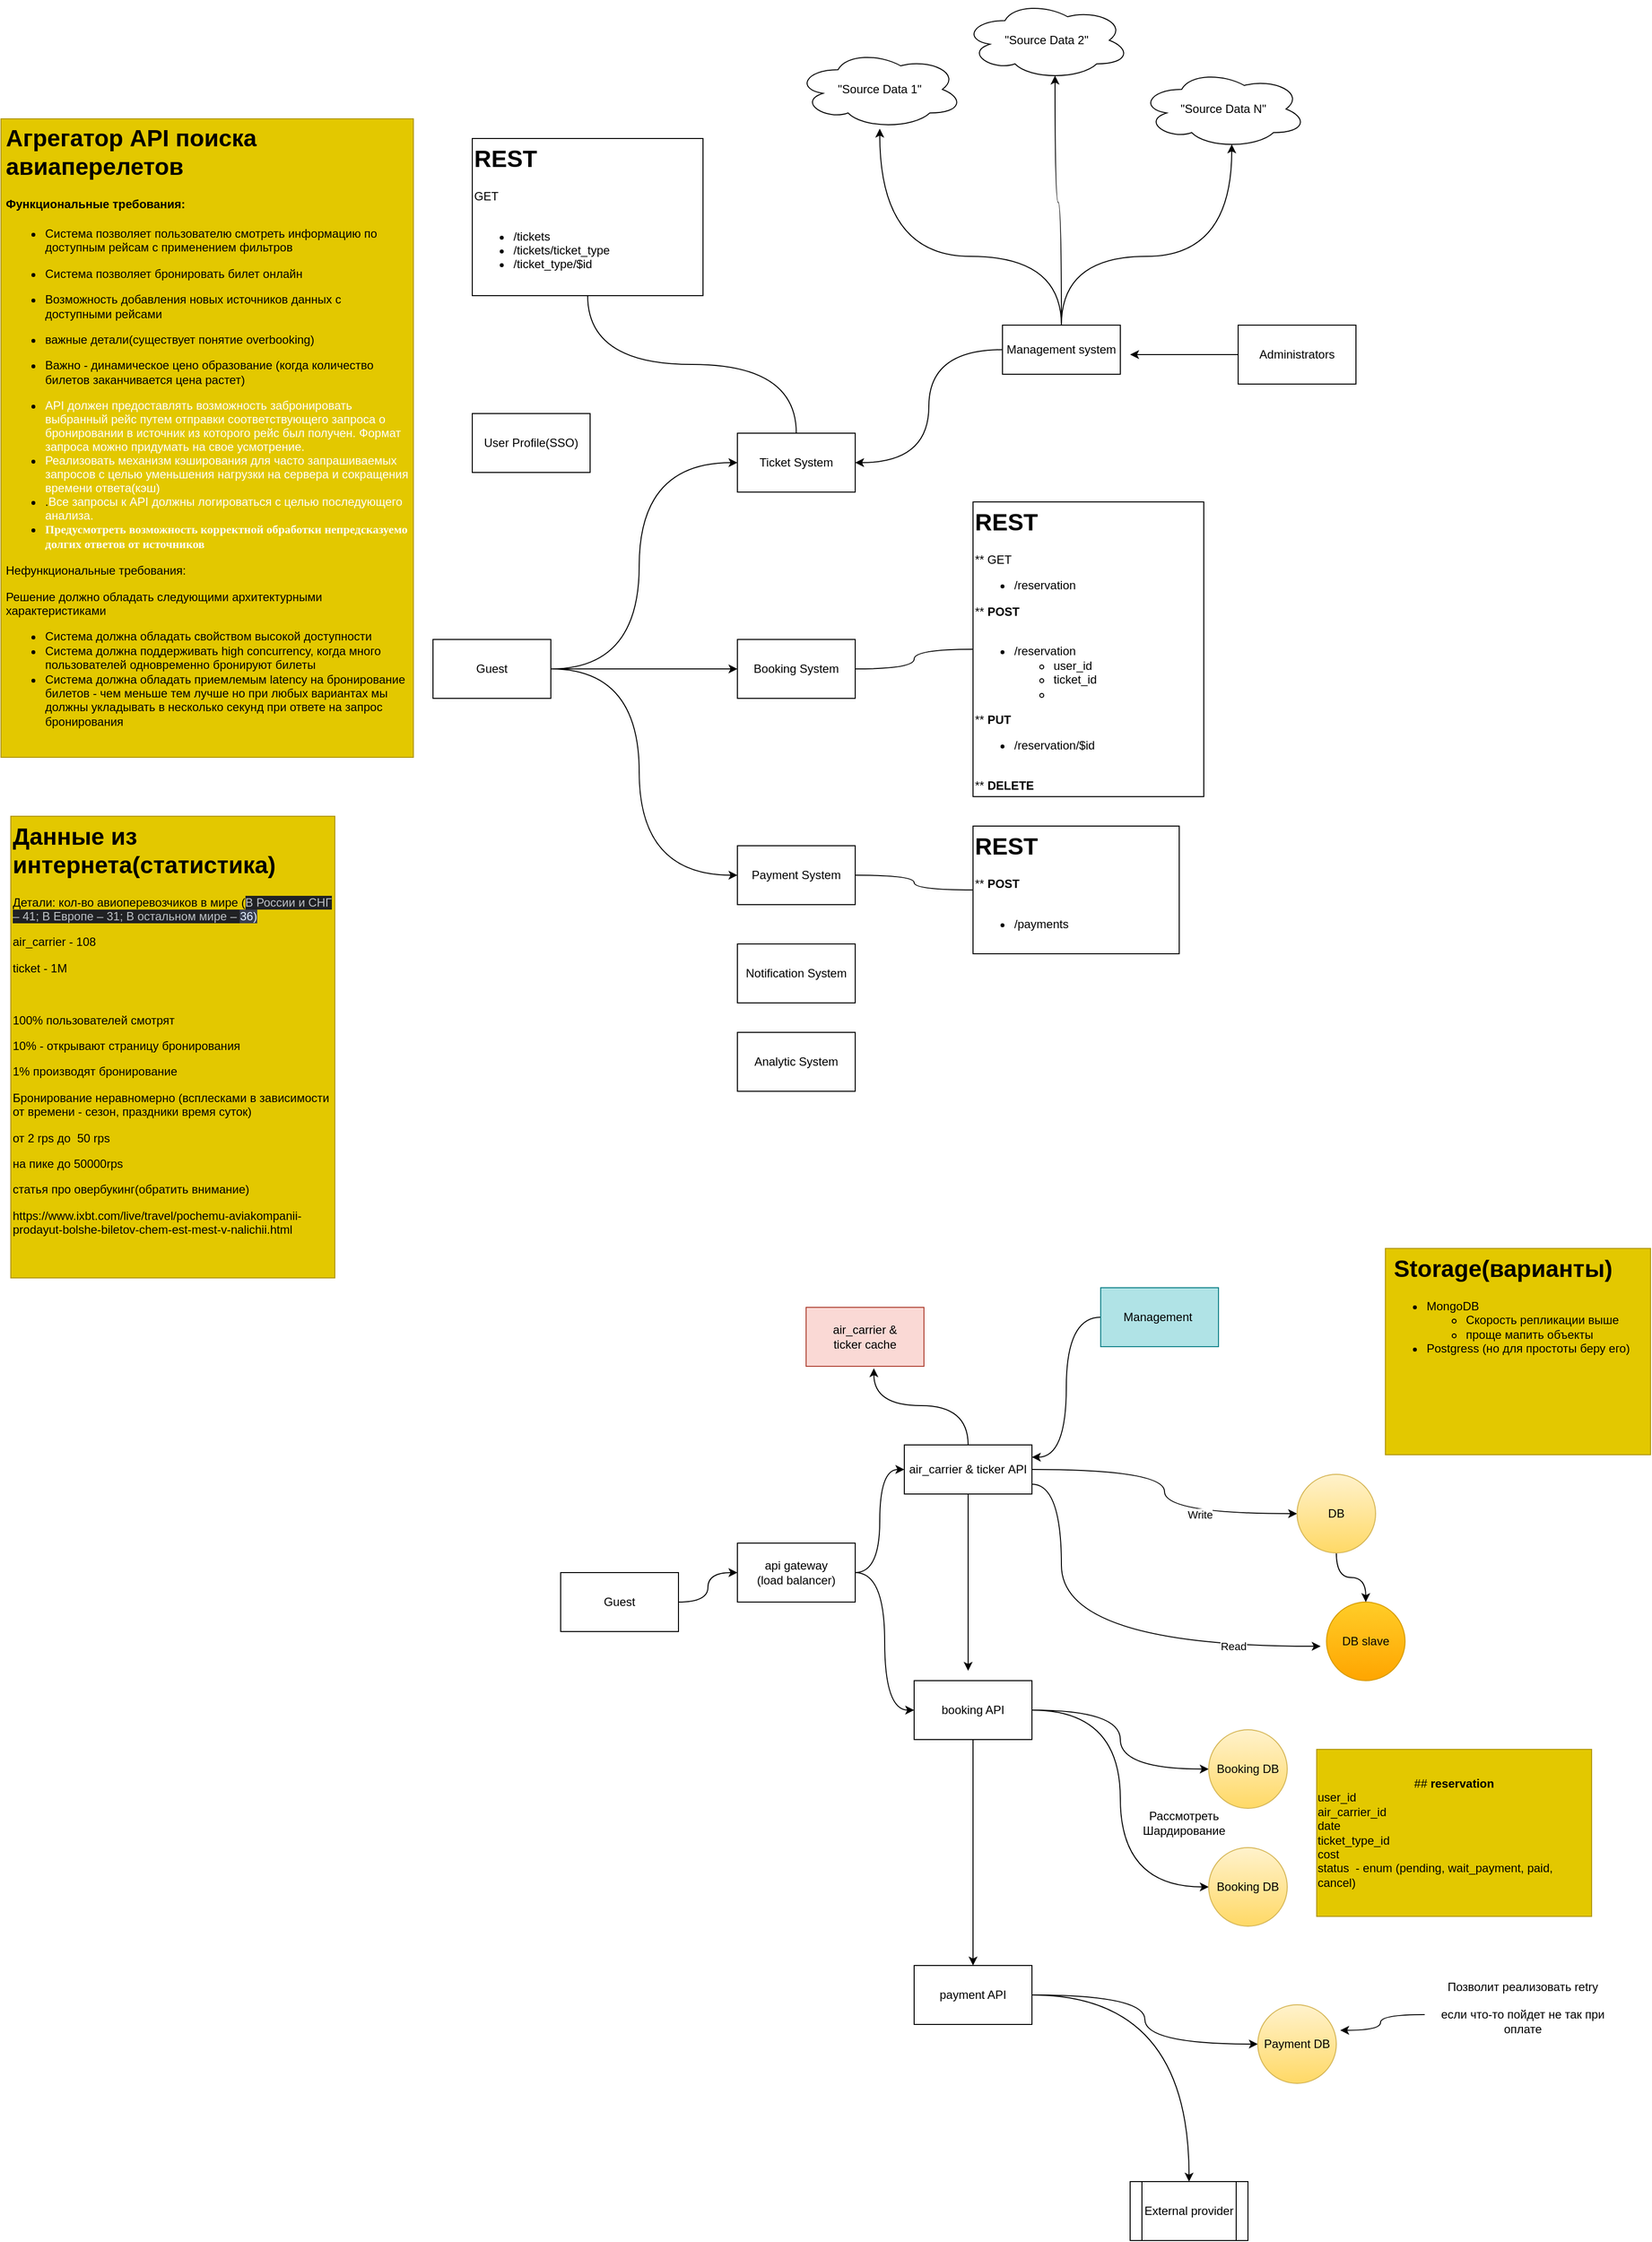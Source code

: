 <mxfile version="24.0.4" type="device">
  <diagram id="lqDt0Qx4U0w8Ay38YH_9" name="Page-1">
    <mxGraphModel dx="1026" dy="1872" grid="1" gridSize="10" guides="1" tooltips="1" connect="1" arrows="1" fold="1" page="1" pageScale="1" pageWidth="850" pageHeight="1100" background="none" math="0" shadow="0">
      <root>
        <mxCell id="0" />
        <mxCell id="1" parent="0" />
        <mxCell id="WenWMXOFgcGldbJKTNtc-25" style="edgeStyle=orthogonalEdgeStyle;rounded=0;orthogonalLoop=1;jettySize=auto;html=1;exitX=0.5;exitY=0;exitDx=0;exitDy=0;curved=1;endArrow=none;endFill=0;" edge="1" parent="1" source="2" target="WenWMXOFgcGldbJKTNtc-19">
          <mxGeometry relative="1" as="geometry" />
        </mxCell>
        <UserObject label="Ticket System" data_from_form="{&quot;node_title&quot;:&quot;\&quot;API\&quot;&quot;,&quot;old_titles&quot;:[&quot;\&quot;API\&quot;&quot;,&quot;\&quot;API\&quot;&quot;],&quot;sfc&quot;:&quot;&quot;,&quot;midas&quot;:&quot;&quot;}" id="2">
          <mxCell style="whiteSpace=wrap;html=1;" parent="1" vertex="1">
            <mxGeometry x="760" y="330" width="120" height="60" as="geometry" />
          </mxCell>
        </UserObject>
        <UserObject label="DB slave" data_from_form="{&quot;node_title&quot;:&quot;\&quot;DB\&quot;&quot;,&quot;old_titles&quot;:[&quot;Cell #5&quot;,&quot;\&quot;DB\&quot;&quot;],&quot;sfc&quot;:&quot;&quot;,&quot;midas&quot;:&quot;&quot;}" id="5">
          <mxCell style="ellipse;whiteSpace=wrap;html=1;fillColor=#ffcd28;gradientColor=#ffa500;strokeColor=#d79b00;fontColor=#050505;" parent="1" vertex="1">
            <mxGeometry x="1360" y="1520" width="80" height="80" as="geometry" />
          </mxCell>
        </UserObject>
        <mxCell id="WenWMXOFgcGldbJKTNtc-18" style="edgeStyle=orthogonalEdgeStyle;rounded=0;orthogonalLoop=1;jettySize=auto;html=1;exitX=1;exitY=0.5;exitDx=0;exitDy=0;entryX=0;entryY=0.5;entryDx=0;entryDy=0;curved=1;" edge="1" parent="1" source="6" target="2">
          <mxGeometry relative="1" as="geometry">
            <Array as="points">
              <mxPoint x="660" y="570" />
              <mxPoint x="660" y="360" />
            </Array>
          </mxGeometry>
        </mxCell>
        <mxCell id="WenWMXOFgcGldbJKTNtc-22" style="edgeStyle=orthogonalEdgeStyle;rounded=0;orthogonalLoop=1;jettySize=auto;html=1;exitX=1;exitY=0.5;exitDx=0;exitDy=0;entryX=0;entryY=0.5;entryDx=0;entryDy=0;curved=1;" edge="1" parent="1" source="6" target="WenWMXOFgcGldbJKTNtc-12">
          <mxGeometry relative="1" as="geometry" />
        </mxCell>
        <mxCell id="WenWMXOFgcGldbJKTNtc-26" style="edgeStyle=orthogonalEdgeStyle;rounded=0;orthogonalLoop=1;jettySize=auto;html=1;exitX=1;exitY=0.5;exitDx=0;exitDy=0;entryX=0;entryY=0.5;entryDx=0;entryDy=0;curved=1;" edge="1" parent="1" source="6" target="WenWMXOFgcGldbJKTNtc-13">
          <mxGeometry relative="1" as="geometry">
            <Array as="points">
              <mxPoint x="660" y="570" />
              <mxPoint x="660" y="780" />
            </Array>
          </mxGeometry>
        </mxCell>
        <UserObject label="Guest" data_from_form="{&quot;node_title&quot;:&quot;\&quot;client\&quot;&quot;,&quot;old_titles&quot;:[&quot;Cell #6&quot;,&quot;\&quot;client\&quot;&quot;],&quot;sfc&quot;:&quot;&quot;,&quot;midas&quot;:&quot;&quot;}" id="6">
          <mxCell style="whiteSpace=wrap;html=1;" parent="1" vertex="1">
            <mxGeometry x="450" y="540" width="120" height="60" as="geometry" />
          </mxCell>
        </UserObject>
        <UserObject label="&lt;h1&gt; Агрегатор API поиска авиаперелетов&lt;/h1&gt;&lt;h4&gt;Функциональные требования:&lt;/h4&gt;&lt;ul&gt;&lt;li&gt;&lt;p&gt;Система позволяет пользователю смотреть информацию по доступным рейсам с применением фильтров&lt;/p&gt;&lt;/li&gt;&lt;li&gt;&lt;p&gt;Система позволяет бронировать билет онлайн&lt;/p&gt;&lt;/li&gt;&lt;li&gt;&lt;p&gt;Возможность добавления новых источников данных с доступными рейсами&lt;/p&gt;&lt;/li&gt;&lt;li&gt;&lt;p&gt;важные детали(существует понятие overbooking)&lt;/p&gt;&lt;/li&gt;&lt;li&gt;&lt;p&gt;Важно - динамическое цено образование (когда количество билетов заканчивается цена растет)&lt;/p&gt;&lt;/li&gt;&lt;li&gt;&lt;p style=&quot;margin: 0px; font-variant-numeric: normal; font-variant-east-asian: normal; font-variant-alternates: normal; font-kerning: auto; font-optical-sizing: auto; font-feature-settings: normal; font-variation-settings: normal; font-variant-position: normal; font-stretch: normal; line-height: normal;&quot; class=&quot;p1&quot;&gt;&lt;font color=&quot;#ffffff&quot;&gt;API должен предоставлять возможность забронировать выбранный рейс путем отправки соответствующего запроса о бронировании в источник из которого рейс был получен. Формат запроса можно придумать на свое усмотрение.&lt;/font&gt;&lt;/p&gt;&lt;/li&gt;&lt;li&gt;&lt;p style=&quot;margin: 0px; font-variant-numeric: normal; font-variant-east-asian: normal; font-variant-alternates: normal; font-kerning: auto; font-optical-sizing: auto; font-feature-settings: normal; font-variation-settings: normal; font-variant-position: normal; font-stretch: normal; line-height: normal;&quot; class=&quot;p1&quot;&gt;&lt;font style=&quot;font-size: 12px;&quot; face=&quot;Helvetica&quot;&gt;&lt;font style=&quot;font-size: 12px;&quot; color=&quot;#ffffff&quot;&gt;Реализовать механизм кэширования для часто запрашиваемых запросов с целью уменьшения нагрузки на сервера и сокращения времени ответа(кэш)&lt;/font&gt;&lt;/font&gt;&lt;/p&gt;&lt;/li&gt;&lt;li&gt;&lt;p style=&quot;margin: 0px; font-variant-numeric: normal; font-variant-east-asian: normal; font-variant-alternates: normal; font-kerning: auto; font-optical-sizing: auto; font-feature-settings: normal; font-variation-settings: normal; font-variant-position: normal; font-stretch: normal; line-height: normal;&quot; class=&quot;p1&quot;&gt;&lt;font style=&quot;font-size: 12px;&quot; face=&quot;Helvetica&quot;&gt;&lt;font style=&quot;font-size: 12px;&quot;&gt;&lt;span style=&quot;color: rgb(0, 0, 0);&quot;&gt;.&lt;/span&gt;&lt;/font&gt;&lt;span style=&quot;background-color: initial;&quot;&gt;&lt;font color=&quot;#ffffff&quot; style=&quot;font-size: 12px;&quot;&gt;Все запросы к API должны логироваться с целью последующего анализа.&lt;/font&gt;&lt;/span&gt;&lt;/font&gt;&lt;/p&gt;&lt;/li&gt;&lt;li&gt;&lt;p style=&quot;margin: 0px; font-variant-numeric: normal; font-variant-east-asian: normal; font-variant-alternates: normal; font-kerning: auto; font-optical-sizing: auto; font-feature-settings: normal; font-variation-settings: normal; font-variant-position: normal; font-stretch: normal; line-height: normal;&quot; class=&quot;p1&quot;&gt;&lt;span style=&quot;background-color: initial;&quot;&gt;&lt;font face=&quot;Helvetica&quot; size=&quot;1&quot; color=&quot;#ffffff&quot; style=&quot;&quot;&gt;&lt;/font&gt;&lt;/span&gt;&lt;/p&gt;&lt;p style=&quot;margin: 0px; font-variant-numeric: normal; font-variant-east-asian: normal; font-variant-alternates: normal; font-kerning: auto; font-optical-sizing: auto; font-feature-settings: normal; font-variation-settings: normal; font-variant-position: normal; font-stretch: normal; line-height: normal;&quot; class=&quot;p1&quot;&gt;&lt;b style=&quot;&quot;&gt;&lt;font face=&quot;qflhvTegcRONfi2IsJEd&quot; style=&quot;font-size: 12px;&quot; color=&quot;#ffffff&quot;&gt;Предусмотреть возможность корректной обработки непредсказуемо долгих ответов от источников&lt;/font&gt;&lt;/b&gt;&lt;/p&gt;&lt;/li&gt;&lt;/ul&gt;&lt;p&gt;Нефункциональные требования:&lt;/p&gt;&lt;p&gt;Решение должно обладать следующими архитектурными характеристиками&lt;/p&gt;&lt;p&gt;&lt;/p&gt;&lt;ul&gt;&lt;li&gt;Система должна обладать свойством высокой доступности&lt;/li&gt;&lt;li&gt;Система должна поддерживать high concurrency, когда много пользователей одновременно бронируют билеты&lt;/li&gt;&lt;li&gt;Система должна обладать приемлемым latency на бронирование билетов - чем меньше тем лучше но при любых вариантах мы должны укладывать в несколько секунд при ответе на запрос бронирования&lt;/li&gt;&lt;/ul&gt;&lt;p&gt;&lt;/p&gt;" data_from_form="{&quot;node_title&quot;:&quot;\&quot;&lt;h1&gt; Агрегатор API поиска авиаперелетов&lt;/h1&gt;&lt;h4&gt;Функциональные требования:&lt;/h4&gt;&lt;ul&gt;&lt;li&gt;&lt;p&gt;Позволяет пользователю смотреть информацию по доступным рейсам&lt;/p&gt;&lt;/li&gt;&lt;/ul&gt;&lt;p&gt;Нефункциональные требования:&lt;/p&gt;\&quot;&quot;,&quot;old_titles&quot;:[&quot;\&quot;&lt;h1&gt; Агрегатор API поиска авиаперелетов&lt;/h1&gt;&lt;p&gt;Функциональные требования:&lt;/p&gt;&lt;p&gt;Нефункциональные требования:&lt;/p&gt;\&quot;&quot;,&quot;\&quot;&lt;h1&gt; Агрегатор API поиска авиаперелетов&lt;/h1&gt;&lt;h4&gt;Функциональные требования:&lt;/h4&gt;&lt;ul&gt;&lt;li&gt;&lt;p&gt;Позволяет пользователю смотреть информацию по доступным рейсам&lt;/p&gt;&lt;/li&gt;&lt;/ul&gt;&lt;p&gt;Нефункциональные требования:&lt;/p&gt;\&quot;&quot;],&quot;sfc&quot;:&quot;&quot;,&quot;midas&quot;:&quot;&quot;}" id="7">
          <mxCell style="text;html=1;strokeColor=#B09500;fillColor=#e3c800;spacing=5;spacingTop=-20;whiteSpace=wrap;overflow=hidden;rounded=0;fontColor=#000000;" parent="1" vertex="1">
            <mxGeometry x="10" y="10" width="420" height="650" as="geometry" />
          </mxCell>
        </UserObject>
        <UserObject label="&quot;Source Data 1&quot;" data_from_form="{&quot;node_title&quot;:&quot;\&quot;Source Data 1\&quot;&quot;,&quot;old_titles&quot;:[&quot;Cell #9&quot;,&quot;\&quot;Source Data 1\&quot;&quot;],&quot;sfc&quot;:&quot;&quot;,&quot;midas&quot;:&quot;&quot;}" id="9">
          <mxCell style="ellipse;shape=cloud;whiteSpace=wrap;html=1;" parent="1" vertex="1">
            <mxGeometry x="820" y="-60" width="170" height="80" as="geometry" />
          </mxCell>
        </UserObject>
        <UserObject label="&quot;Source Data 2&quot;" data_from_form="{&quot;node_title&quot;:&quot;\&quot;Source Data 2\&quot;&quot;,&quot;old_titles&quot;:[&quot;\&quot;Source Data 1\&quot;&quot;,&quot;\&quot;Source Data 2\&quot;&quot;],&quot;sfc&quot;:&quot;&quot;,&quot;midas&quot;:&quot;&quot;}" id="10">
          <mxCell style="ellipse;shape=cloud;whiteSpace=wrap;html=1;" parent="1" vertex="1">
            <mxGeometry x="990" y="-110" width="170" height="80" as="geometry" />
          </mxCell>
        </UserObject>
        <UserObject label="&quot;Source Data N&quot;" data_from_form="{&quot;node_title&quot;:&quot;\&quot;Source Data N\&quot;&quot;,&quot;old_titles&quot;:[&quot;\&quot;Source Data 2\&quot;&quot;,&quot;\&quot;Source Data N\&quot;&quot;],&quot;sfc&quot;:&quot;&quot;,&quot;midas&quot;:&quot;&quot;}" id="12">
          <mxCell style="ellipse;shape=cloud;whiteSpace=wrap;html=1;" parent="1" vertex="1">
            <mxGeometry x="1170" y="-40" width="170" height="80" as="geometry" />
          </mxCell>
        </UserObject>
        <mxCell id="WenWMXOFgcGldbJKTNtc-24" style="edgeStyle=orthogonalEdgeStyle;rounded=0;orthogonalLoop=1;jettySize=auto;html=1;exitX=1;exitY=0.5;exitDx=0;exitDy=0;curved=1;endArrow=none;endFill=0;" edge="1" parent="1" source="WenWMXOFgcGldbJKTNtc-12" target="WenWMXOFgcGldbJKTNtc-23">
          <mxGeometry relative="1" as="geometry">
            <mxPoint x="1000" y="390" as="targetPoint" />
          </mxGeometry>
        </mxCell>
        <UserObject label="Booking System" data_from_form="{&quot;node_title&quot;:&quot;\&quot;API\&quot;&quot;,&quot;old_titles&quot;:[&quot;\&quot;API\&quot;&quot;,&quot;\&quot;API\&quot;&quot;],&quot;sfc&quot;:&quot;&quot;,&quot;midas&quot;:&quot;&quot;}" id="WenWMXOFgcGldbJKTNtc-12">
          <mxCell style="whiteSpace=wrap;html=1;" vertex="1" parent="1">
            <mxGeometry x="760" y="540" width="120" height="60" as="geometry" />
          </mxCell>
        </UserObject>
        <mxCell id="WenWMXOFgcGldbJKTNtc-28" style="edgeStyle=orthogonalEdgeStyle;rounded=0;orthogonalLoop=1;jettySize=auto;html=1;exitX=1;exitY=0.5;exitDx=0;exitDy=0;entryX=0;entryY=0.5;entryDx=0;entryDy=0;endArrow=none;endFill=0;curved=1;" edge="1" parent="1" source="WenWMXOFgcGldbJKTNtc-13" target="WenWMXOFgcGldbJKTNtc-27">
          <mxGeometry relative="1" as="geometry" />
        </mxCell>
        <UserObject label="Payment System" data_from_form="{&quot;node_title&quot;:&quot;\&quot;API\&quot;&quot;,&quot;old_titles&quot;:[&quot;\&quot;API\&quot;&quot;,&quot;\&quot;API\&quot;&quot;],&quot;sfc&quot;:&quot;&quot;,&quot;midas&quot;:&quot;&quot;}" id="WenWMXOFgcGldbJKTNtc-13">
          <mxCell style="whiteSpace=wrap;html=1;" vertex="1" parent="1">
            <mxGeometry x="760" y="750" width="120" height="60" as="geometry" />
          </mxCell>
        </UserObject>
        <UserObject label="Notification System" data_from_form="{&quot;node_title&quot;:&quot;\&quot;API\&quot;&quot;,&quot;old_titles&quot;:[&quot;\&quot;API\&quot;&quot;,&quot;\&quot;API\&quot;&quot;],&quot;sfc&quot;:&quot;&quot;,&quot;midas&quot;:&quot;&quot;}" id="WenWMXOFgcGldbJKTNtc-14">
          <mxCell style="whiteSpace=wrap;html=1;" vertex="1" parent="1">
            <mxGeometry x="760" y="850" width="120" height="60" as="geometry" />
          </mxCell>
        </UserObject>
        <UserObject label="User Profile(SSO)" data_from_form="{&quot;node_title&quot;:&quot;\&quot;API\&quot;&quot;,&quot;old_titles&quot;:[&quot;\&quot;API\&quot;&quot;,&quot;\&quot;API\&quot;&quot;],&quot;sfc&quot;:&quot;&quot;,&quot;midas&quot;:&quot;&quot;}" id="WenWMXOFgcGldbJKTNtc-15">
          <mxCell style="whiteSpace=wrap;html=1;" vertex="1" parent="1">
            <mxGeometry x="490" y="310" width="120" height="60" as="geometry" />
          </mxCell>
        </UserObject>
        <mxCell id="WenWMXOFgcGldbJKTNtc-38" style="edgeStyle=orthogonalEdgeStyle;rounded=0;orthogonalLoop=1;jettySize=auto;html=1;curved=1;" edge="1" parent="1" source="WenWMXOFgcGldbJKTNtc-16">
          <mxGeometry relative="1" as="geometry">
            <mxPoint x="1160" y="250" as="targetPoint" />
          </mxGeometry>
        </mxCell>
        <UserObject label="Administrators" data_from_form="{&quot;node_title&quot;:&quot;\&quot;client\&quot;&quot;,&quot;old_titles&quot;:[&quot;Cell #6&quot;,&quot;\&quot;client\&quot;&quot;],&quot;sfc&quot;:&quot;&quot;,&quot;midas&quot;:&quot;&quot;}" id="WenWMXOFgcGldbJKTNtc-16">
          <mxCell style="whiteSpace=wrap;html=1;" vertex="1" parent="1">
            <mxGeometry x="1270" y="220" width="120" height="60" as="geometry" />
          </mxCell>
        </UserObject>
        <mxCell id="WenWMXOFgcGldbJKTNtc-21" style="edgeStyle=orthogonalEdgeStyle;rounded=0;orthogonalLoop=1;jettySize=auto;html=1;exitX=0;exitY=0.5;exitDx=0;exitDy=0;entryX=1;entryY=0.5;entryDx=0;entryDy=0;curved=1;" edge="1" parent="1" source="WenWMXOFgcGldbJKTNtc-17" target="2">
          <mxGeometry relative="1" as="geometry" />
        </mxCell>
        <mxCell id="WenWMXOFgcGldbJKTNtc-37" style="edgeStyle=orthogonalEdgeStyle;rounded=0;orthogonalLoop=1;jettySize=auto;html=1;curved=1;" edge="1" parent="1" source="WenWMXOFgcGldbJKTNtc-17" target="9">
          <mxGeometry relative="1" as="geometry">
            <Array as="points">
              <mxPoint x="1090" y="150" />
              <mxPoint x="905" y="150" />
            </Array>
          </mxGeometry>
        </mxCell>
        <UserObject label="Management system" data_from_form="{&quot;node_title&quot;:&quot;\&quot;API\&quot;&quot;,&quot;old_titles&quot;:[&quot;\&quot;API\&quot;&quot;,&quot;\&quot;API\&quot;&quot;],&quot;sfc&quot;:&quot;&quot;,&quot;midas&quot;:&quot;&quot;}" id="WenWMXOFgcGldbJKTNtc-17">
          <mxCell style="whiteSpace=wrap;html=1;" vertex="1" parent="1">
            <mxGeometry x="1030" y="220" width="120" height="50" as="geometry" />
          </mxCell>
        </UserObject>
        <mxCell id="WenWMXOFgcGldbJKTNtc-19" value="&lt;h1 style=&quot;margin-top: 0px;&quot;&gt;REST&lt;/h1&gt;&lt;div&gt;GET&lt;/div&gt;&lt;div&gt;&lt;br&gt;&lt;/div&gt;&lt;div&gt;&lt;ul&gt;&lt;li&gt;/tickets&lt;/li&gt;&lt;li&gt;/tickets/ticket_type&lt;/li&gt;&lt;li&gt;/ticket_type/$id&lt;/li&gt;&lt;/ul&gt;&lt;/div&gt;&lt;div&gt;&lt;br&gt;&lt;/div&gt;" style="text;html=1;whiteSpace=wrap;overflow=hidden;rounded=0;strokeColor=default;" vertex="1" parent="1">
          <mxGeometry x="490" y="30" width="235" height="160" as="geometry" />
        </mxCell>
        <mxCell id="WenWMXOFgcGldbJKTNtc-23" value="&lt;h1 style=&quot;margin-top: 0px;&quot;&gt;REST&lt;/h1&gt;&lt;div&gt;** GET&lt;/div&gt;&lt;div&gt;&lt;ul&gt;&lt;li&gt;/reservation&lt;span style=&quot;white-space: pre;&quot;&gt;&#x9;&lt;/span&gt;&lt;/li&gt;&lt;/ul&gt;&lt;/div&gt;&lt;div&gt;** &lt;b&gt;POST&lt;/b&gt;&lt;/div&gt;&lt;div&gt;&lt;br&gt;&lt;/div&gt;&lt;div&gt;&lt;ul&gt;&lt;li&gt;/reservation&lt;/li&gt;&lt;ul&gt;&lt;li&gt;user_id&lt;/li&gt;&lt;li&gt;ticket_id&lt;/li&gt;&lt;li&gt;&lt;br&gt;&lt;/li&gt;&lt;/ul&gt;&lt;/ul&gt;&lt;div&gt;** &lt;b&gt;PUT&lt;/b&gt;&lt;/div&gt;&lt;div&gt;&lt;ul&gt;&lt;li&gt;/reservation/$id&lt;/li&gt;&lt;/ul&gt;&lt;/div&gt;&lt;div&gt;&lt;br&gt;&lt;/div&gt;&lt;div&gt;** &lt;b&gt;DELETE&lt;/b&gt;&lt;/div&gt;&lt;/div&gt;&lt;div&gt;&lt;ul&gt;&lt;li&gt;/reservation&lt;/li&gt;&lt;/ul&gt;&lt;/div&gt;&lt;div&gt;&lt;br&gt;&lt;/div&gt;" style="text;html=1;whiteSpace=wrap;overflow=hidden;rounded=0;glass=0;shadow=0;textShadow=0;strokeColor=default;" vertex="1" parent="1">
          <mxGeometry x="1000" y="400" width="235" height="300" as="geometry" />
        </mxCell>
        <mxCell id="WenWMXOFgcGldbJKTNtc-27" value="&lt;h1 style=&quot;margin-top: 0px;&quot;&gt;REST&lt;/h1&gt;&lt;div&gt;** &lt;b&gt;POST&lt;/b&gt;&lt;/div&gt;&lt;div&gt;&lt;br&gt;&lt;/div&gt;&lt;div&gt;&lt;ul&gt;&lt;li&gt;/payments&lt;/li&gt;&lt;/ul&gt;&lt;/div&gt;" style="text;html=1;whiteSpace=wrap;overflow=hidden;rounded=0;glass=0;shadow=0;textShadow=0;strokeColor=default;" vertex="1" parent="1">
          <mxGeometry x="1000" y="730" width="210" height="130" as="geometry" />
        </mxCell>
        <mxCell id="WenWMXOFgcGldbJKTNtc-30" value="&lt;h1 style=&quot;margin-top: 0px;&quot;&gt;Данные из интернета(статистика)&lt;/h1&gt;&lt;p style=&quot;&quot;&gt;Детали: кол-во авиоперевозчиков в мире (&lt;span style=&quot;caret-color: rgb(189, 193, 198); color: rgb(189, 193, 198); font-family: &amp;quot;Google Sans&amp;quot;, arial, sans-serif; background-color: rgb(32, 33, 36);&quot;&gt;В России и СНГ – 41; В Европе – 31; В остальном мире –&lt;span class=&quot;Apple-converted-space&quot;&gt;&amp;nbsp;&lt;/span&gt;&lt;/span&gt;&lt;span style=&quot;background-color: rgb(58, 63, 80); color: rgb(226, 238, 255); font-family: &amp;quot;Google Sans&amp;quot;, arial, sans-serif;&quot;&gt;36)&lt;/span&gt;&lt;/p&gt;&lt;p&gt;air_carrier - 108&lt;/p&gt;&lt;p&gt;ticket - 1M&lt;/p&gt;&lt;p&gt;&lt;br&gt;&lt;/p&gt;&lt;p&gt;100% пользователей смотрят&lt;/p&gt;&lt;p&gt;10% - открывают страницу бронирования&lt;/p&gt;&lt;p&gt;1% производят бронирование&lt;/p&gt;&lt;p&gt;Бронирование неравномерно (всплесками в зависимости от времени - сезон, праздники время суток)&lt;/p&gt;&lt;p&gt;от 2&amp;nbsp;&lt;span style=&quot;background-color: initial;&quot;&gt;rps&lt;/span&gt;&lt;span style=&quot;background-color: initial;&quot;&gt;&amp;nbsp;до&amp;nbsp; 50&amp;nbsp;&lt;/span&gt;&lt;span style=&quot;background-color: initial;&quot;&gt;rps&lt;/span&gt;&lt;/p&gt;&lt;p&gt;на пике до 50000rps&lt;/p&gt;&lt;p&gt;статья про овербукинг(обратить внимание)&lt;/p&gt;&lt;p&gt;https://www.ixbt.com/live/travel/pochemu-aviakompanii-prodayut-bolshe-biletov-chem-est-mest-v-nalichii.html&lt;br&gt;&lt;/p&gt;&lt;p&gt;&lt;br&gt;&lt;/p&gt;" style="text;html=1;whiteSpace=wrap;overflow=hidden;rounded=0;fillColor=#e3c800;fontColor=#000000;strokeColor=#B09500;" vertex="1" parent="1">
          <mxGeometry x="20" y="720" width="330" height="470" as="geometry" />
        </mxCell>
        <UserObject label="Analytic System" data_from_form="{&quot;node_title&quot;:&quot;\&quot;API\&quot;&quot;,&quot;old_titles&quot;:[&quot;\&quot;API\&quot;&quot;,&quot;\&quot;API\&quot;&quot;],&quot;sfc&quot;:&quot;&quot;,&quot;midas&quot;:&quot;&quot;}" id="WenWMXOFgcGldbJKTNtc-31">
          <mxCell style="whiteSpace=wrap;html=1;" vertex="1" parent="1">
            <mxGeometry x="760" y="940" width="120" height="60" as="geometry" />
          </mxCell>
        </UserObject>
        <mxCell id="WenWMXOFgcGldbJKTNtc-35" style="edgeStyle=orthogonalEdgeStyle;rounded=0;orthogonalLoop=1;jettySize=auto;html=1;exitX=0.5;exitY=0;exitDx=0;exitDy=0;entryX=0.55;entryY=0.95;entryDx=0;entryDy=0;entryPerimeter=0;curved=1;" edge="1" parent="1" source="WenWMXOFgcGldbJKTNtc-17" target="12">
          <mxGeometry relative="1" as="geometry">
            <Array as="points">
              <mxPoint x="1090" y="150" />
              <mxPoint x="1264" y="150" />
            </Array>
          </mxGeometry>
        </mxCell>
        <mxCell id="WenWMXOFgcGldbJKTNtc-36" style="edgeStyle=orthogonalEdgeStyle;rounded=0;orthogonalLoop=1;jettySize=auto;html=1;entryX=0.55;entryY=0.95;entryDx=0;entryDy=0;entryPerimeter=0;curved=1;" edge="1" parent="1" source="WenWMXOFgcGldbJKTNtc-17" target="10">
          <mxGeometry relative="1" as="geometry" />
        </mxCell>
        <mxCell id="WenWMXOFgcGldbJKTNtc-70" style="edgeStyle=orthogonalEdgeStyle;rounded=0;orthogonalLoop=1;jettySize=auto;html=1;exitX=1;exitY=0.5;exitDx=0;exitDy=0;entryX=0;entryY=0.5;entryDx=0;entryDy=0;curved=1;" edge="1" parent="1" source="WenWMXOFgcGldbJKTNtc-39" target="WenWMXOFgcGldbJKTNtc-40">
          <mxGeometry relative="1" as="geometry" />
        </mxCell>
        <UserObject label="Guest" data_from_form="{&quot;node_title&quot;:&quot;\&quot;client\&quot;&quot;,&quot;old_titles&quot;:[&quot;Cell #6&quot;,&quot;\&quot;client\&quot;&quot;],&quot;sfc&quot;:&quot;&quot;,&quot;midas&quot;:&quot;&quot;}" id="WenWMXOFgcGldbJKTNtc-39">
          <mxCell style="whiteSpace=wrap;html=1;" vertex="1" parent="1">
            <mxGeometry x="580" y="1490" width="120" height="60" as="geometry" />
          </mxCell>
        </UserObject>
        <mxCell id="WenWMXOFgcGldbJKTNtc-71" style="edgeStyle=orthogonalEdgeStyle;rounded=0;orthogonalLoop=1;jettySize=auto;html=1;exitX=1;exitY=0.5;exitDx=0;exitDy=0;entryX=0;entryY=0.5;entryDx=0;entryDy=0;curved=1;" edge="1" parent="1" source="WenWMXOFgcGldbJKTNtc-40" target="WenWMXOFgcGldbJKTNtc-41">
          <mxGeometry relative="1" as="geometry" />
        </mxCell>
        <mxCell id="WenWMXOFgcGldbJKTNtc-72" style="edgeStyle=orthogonalEdgeStyle;rounded=0;orthogonalLoop=1;jettySize=auto;html=1;exitX=1;exitY=0.5;exitDx=0;exitDy=0;entryX=0;entryY=0.5;entryDx=0;entryDy=0;curved=1;" edge="1" parent="1" source="WenWMXOFgcGldbJKTNtc-40" target="WenWMXOFgcGldbJKTNtc-53">
          <mxGeometry relative="1" as="geometry" />
        </mxCell>
        <UserObject label="api gateway&lt;div&gt;(load balancer)&lt;/div&gt;" data_from_form="{&quot;node_title&quot;:&quot;\&quot;client\&quot;&quot;,&quot;old_titles&quot;:[&quot;Cell #6&quot;,&quot;\&quot;client\&quot;&quot;],&quot;sfc&quot;:&quot;&quot;,&quot;midas&quot;:&quot;&quot;}" id="WenWMXOFgcGldbJKTNtc-40">
          <mxCell style="whiteSpace=wrap;html=1;" vertex="1" parent="1">
            <mxGeometry x="760" y="1460" width="120" height="60" as="geometry" />
          </mxCell>
        </UserObject>
        <mxCell id="WenWMXOFgcGldbJKTNtc-49" style="edgeStyle=orthogonalEdgeStyle;rounded=0;orthogonalLoop=1;jettySize=auto;html=1;curved=1;" edge="1" parent="1" source="WenWMXOFgcGldbJKTNtc-41" target="WenWMXOFgcGldbJKTNtc-45">
          <mxGeometry relative="1" as="geometry" />
        </mxCell>
        <mxCell id="WenWMXOFgcGldbJKTNtc-50" value="Write" style="edgeLabel;html=1;align=center;verticalAlign=middle;resizable=0;points=[];" vertex="1" connectable="0" parent="WenWMXOFgcGldbJKTNtc-49">
          <mxGeometry x="0.371" y="-1" relative="1" as="geometry">
            <mxPoint as="offset" />
          </mxGeometry>
        </mxCell>
        <mxCell id="WenWMXOFgcGldbJKTNtc-60" style="edgeStyle=orthogonalEdgeStyle;rounded=0;orthogonalLoop=1;jettySize=auto;html=1;" edge="1" parent="1" source="WenWMXOFgcGldbJKTNtc-41">
          <mxGeometry relative="1" as="geometry">
            <mxPoint x="995" y="1590" as="targetPoint" />
          </mxGeometry>
        </mxCell>
        <UserObject label="&lt;span style=&quot;text-align: left;&quot;&gt;air_carrier &amp;amp; ticker&amp;nbsp;&lt;/span&gt;API" data_from_form="{&quot;node_title&quot;:&quot;\&quot;client\&quot;&quot;,&quot;old_titles&quot;:[&quot;Cell #6&quot;,&quot;\&quot;client\&quot;&quot;],&quot;sfc&quot;:&quot;&quot;,&quot;midas&quot;:&quot;&quot;}" id="WenWMXOFgcGldbJKTNtc-41">
          <mxCell style="whiteSpace=wrap;html=1;" vertex="1" parent="1">
            <mxGeometry x="930" y="1360" width="130" height="50" as="geometry" />
          </mxCell>
        </UserObject>
        <UserObject label="&lt;span style=&quot;text-align: left;&quot;&gt;air_carrier &amp;amp; ticker&amp;nbsp;&lt;/span&gt;cache" data_from_form="{&quot;node_title&quot;:&quot;\&quot;client\&quot;&quot;,&quot;old_titles&quot;:[&quot;Cell #6&quot;,&quot;\&quot;client\&quot;&quot;],&quot;sfc&quot;:&quot;&quot;,&quot;midas&quot;:&quot;&quot;}" id="WenWMXOFgcGldbJKTNtc-42">
          <mxCell style="whiteSpace=wrap;html=1;fillColor=#fad9d5;strokeColor=#ae4132;fontColor=#000000;" vertex="1" parent="1">
            <mxGeometry x="830" y="1220" width="120" height="60" as="geometry" />
          </mxCell>
        </UserObject>
        <mxCell id="WenWMXOFgcGldbJKTNtc-43" style="edgeStyle=orthogonalEdgeStyle;rounded=0;orthogonalLoop=1;jettySize=auto;html=1;entryX=0.575;entryY=1.033;entryDx=0;entryDy=0;entryPerimeter=0;curved=1;" edge="1" parent="1" source="WenWMXOFgcGldbJKTNtc-41" target="WenWMXOFgcGldbJKTNtc-42">
          <mxGeometry relative="1" as="geometry" />
        </mxCell>
        <mxCell id="WenWMXOFgcGldbJKTNtc-44" style="edgeStyle=orthogonalEdgeStyle;rounded=0;orthogonalLoop=1;jettySize=auto;html=1;entryX=-0.075;entryY=0.563;entryDx=0;entryDy=0;entryPerimeter=0;curved=1;" edge="1" parent="1" source="WenWMXOFgcGldbJKTNtc-41" target="5">
          <mxGeometry relative="1" as="geometry">
            <Array as="points">
              <mxPoint x="1090" y="1400" />
              <mxPoint x="1090" y="1565" />
            </Array>
          </mxGeometry>
        </mxCell>
        <mxCell id="WenWMXOFgcGldbJKTNtc-52" value="Read" style="edgeLabel;html=1;align=center;verticalAlign=middle;resizable=0;points=[];" vertex="1" connectable="0" parent="WenWMXOFgcGldbJKTNtc-44">
          <mxGeometry x="0.61" relative="1" as="geometry">
            <mxPoint as="offset" />
          </mxGeometry>
        </mxCell>
        <mxCell id="WenWMXOFgcGldbJKTNtc-46" style="edgeStyle=orthogonalEdgeStyle;rounded=0;orthogonalLoop=1;jettySize=auto;html=1;exitX=0.5;exitY=1;exitDx=0;exitDy=0;entryX=0.5;entryY=0;entryDx=0;entryDy=0;curved=1;" edge="1" parent="1" source="WenWMXOFgcGldbJKTNtc-45" target="5">
          <mxGeometry relative="1" as="geometry" />
        </mxCell>
        <UserObject label="DB" data_from_form="{&quot;node_title&quot;:&quot;\&quot;DB\&quot;&quot;,&quot;old_titles&quot;:[&quot;Cell #5&quot;,&quot;\&quot;DB\&quot;&quot;],&quot;sfc&quot;:&quot;&quot;,&quot;midas&quot;:&quot;&quot;}" id="WenWMXOFgcGldbJKTNtc-45">
          <mxCell style="ellipse;whiteSpace=wrap;html=1;fillColor=#fff2cc;gradientColor=#ffd966;strokeColor=#d6b656;fontColor=#000000;" vertex="1" parent="1">
            <mxGeometry x="1330" y="1390" width="80" height="80" as="geometry" />
          </mxCell>
        </UserObject>
        <mxCell id="WenWMXOFgcGldbJKTNtc-77" style="edgeStyle=orthogonalEdgeStyle;rounded=0;orthogonalLoop=1;jettySize=auto;html=1;entryX=1;entryY=0.25;entryDx=0;entryDy=0;curved=1;" edge="1" parent="1" source="WenWMXOFgcGldbJKTNtc-47" target="WenWMXOFgcGldbJKTNtc-41">
          <mxGeometry relative="1" as="geometry" />
        </mxCell>
        <mxCell id="WenWMXOFgcGldbJKTNtc-47" value="Management&amp;nbsp;" style="rounded=0;whiteSpace=wrap;html=1;fillColor=#b0e3e6;strokeColor=#0e8088;fontColor=#000000;" vertex="1" parent="1">
          <mxGeometry x="1130" y="1200" width="120" height="60" as="geometry" />
        </mxCell>
        <mxCell id="WenWMXOFgcGldbJKTNtc-55" style="edgeStyle=orthogonalEdgeStyle;rounded=0;orthogonalLoop=1;jettySize=auto;html=1;entryX=0;entryY=0.5;entryDx=0;entryDy=0;curved=1;" edge="1" parent="1" source="WenWMXOFgcGldbJKTNtc-53" target="WenWMXOFgcGldbJKTNtc-54">
          <mxGeometry relative="1" as="geometry" />
        </mxCell>
        <mxCell id="WenWMXOFgcGldbJKTNtc-58" style="edgeStyle=orthogonalEdgeStyle;rounded=0;orthogonalLoop=1;jettySize=auto;html=1;exitX=1;exitY=0.5;exitDx=0;exitDy=0;entryX=0;entryY=0.5;entryDx=0;entryDy=0;curved=1;" edge="1" parent="1" source="WenWMXOFgcGldbJKTNtc-53" target="WenWMXOFgcGldbJKTNtc-57">
          <mxGeometry relative="1" as="geometry" />
        </mxCell>
        <mxCell id="WenWMXOFgcGldbJKTNtc-64" style="edgeStyle=orthogonalEdgeStyle;rounded=0;orthogonalLoop=1;jettySize=auto;html=1;entryX=0.5;entryY=0;entryDx=0;entryDy=0;curved=1;" edge="1" parent="1" source="WenWMXOFgcGldbJKTNtc-53" target="WenWMXOFgcGldbJKTNtc-61">
          <mxGeometry relative="1" as="geometry" />
        </mxCell>
        <mxCell id="WenWMXOFgcGldbJKTNtc-53" value="booking API" style="rounded=0;whiteSpace=wrap;html=1;" vertex="1" parent="1">
          <mxGeometry x="940" y="1600" width="120" height="60" as="geometry" />
        </mxCell>
        <UserObject label="Bo&lt;span style=&quot;background-color: initial;&quot;&gt;oking DB&lt;/span&gt;" data_from_form="{&quot;node_title&quot;:&quot;\&quot;DB\&quot;&quot;,&quot;old_titles&quot;:[&quot;Cell #5&quot;,&quot;\&quot;DB\&quot;&quot;],&quot;sfc&quot;:&quot;&quot;,&quot;midas&quot;:&quot;&quot;}" id="WenWMXOFgcGldbJKTNtc-54">
          <mxCell style="ellipse;whiteSpace=wrap;html=1;fillColor=#fff2cc;gradientColor=#ffd966;strokeColor=#d6b656;fontColor=#050505;" vertex="1" parent="1">
            <mxGeometry x="1240" y="1650" width="80" height="80" as="geometry" />
          </mxCell>
        </UserObject>
        <mxCell id="WenWMXOFgcGldbJKTNtc-56" value="&lt;h1 style=&quot;margin-top: 0px;&quot;&gt;&lt;font&gt;&amp;nbsp;Storage(варианты)&lt;/font&gt;&lt;/h1&gt;&lt;p&gt;&lt;/p&gt;&lt;ul&gt;&lt;li&gt;&lt;font&gt;MongoDB&lt;/font&gt;&lt;/li&gt;&lt;ul&gt;&lt;li&gt;&lt;font&gt;Скорость репликации выше&lt;/font&gt;&lt;/li&gt;&lt;li&gt;&lt;font&gt;проще мапить объекты&lt;/font&gt;&lt;/li&gt;&lt;/ul&gt;&lt;li&gt;&lt;font&gt;Postgress (но для простоты беру его)&lt;/font&gt;&lt;/li&gt;&lt;/ul&gt;&lt;p&gt;&lt;/p&gt;" style="text;html=1;whiteSpace=wrap;overflow=hidden;rounded=0;fillColor=#e3c800;strokeColor=#B09500;fontColor=#000000;" vertex="1" parent="1">
          <mxGeometry x="1420" y="1160" width="270" height="210" as="geometry" />
        </mxCell>
        <UserObject label="Bo&lt;span style=&quot;background-color: initial;&quot;&gt;oking DB&lt;/span&gt;" data_from_form="{&quot;node_title&quot;:&quot;\&quot;DB\&quot;&quot;,&quot;old_titles&quot;:[&quot;Cell #5&quot;,&quot;\&quot;DB\&quot;&quot;],&quot;sfc&quot;:&quot;&quot;,&quot;midas&quot;:&quot;&quot;}" id="WenWMXOFgcGldbJKTNtc-57">
          <mxCell style="ellipse;whiteSpace=wrap;html=1;fillColor=#fff2cc;gradientColor=#ffd966;strokeColor=#d6b656;fontColor=#000000;" vertex="1" parent="1">
            <mxGeometry x="1240" y="1770" width="80" height="80" as="geometry" />
          </mxCell>
        </UserObject>
        <mxCell id="WenWMXOFgcGldbJKTNtc-59" value="Рассмотреть Шардирование" style="text;html=1;align=center;verticalAlign=middle;whiteSpace=wrap;rounded=0;" vertex="1" parent="1">
          <mxGeometry x="1140" y="1730" width="150" height="30" as="geometry" />
        </mxCell>
        <mxCell id="WenWMXOFgcGldbJKTNtc-65" style="edgeStyle=orthogonalEdgeStyle;rounded=0;orthogonalLoop=1;jettySize=auto;html=1;exitX=1;exitY=0.5;exitDx=0;exitDy=0;curved=1;" edge="1" parent="1" source="WenWMXOFgcGldbJKTNtc-61" target="WenWMXOFgcGldbJKTNtc-62">
          <mxGeometry relative="1" as="geometry" />
        </mxCell>
        <mxCell id="WenWMXOFgcGldbJKTNtc-69" style="edgeStyle=orthogonalEdgeStyle;rounded=0;orthogonalLoop=1;jettySize=auto;html=1;curved=1;" edge="1" parent="1" source="WenWMXOFgcGldbJKTNtc-61" target="WenWMXOFgcGldbJKTNtc-68">
          <mxGeometry relative="1" as="geometry" />
        </mxCell>
        <mxCell id="WenWMXOFgcGldbJKTNtc-61" value="payment API" style="rounded=0;whiteSpace=wrap;html=1;" vertex="1" parent="1">
          <mxGeometry x="940" y="1890" width="120" height="60" as="geometry" />
        </mxCell>
        <mxCell id="WenWMXOFgcGldbJKTNtc-62" value="External provider" style="shape=process;whiteSpace=wrap;html=1;backgroundOutline=1;" vertex="1" parent="1">
          <mxGeometry x="1160" y="2110" width="120" height="60" as="geometry" />
        </mxCell>
        <UserObject label="&lt;span style=&quot;background-color: initial;&quot;&gt;Payment DB&lt;/span&gt;" data_from_form="{&quot;node_title&quot;:&quot;\&quot;DB\&quot;&quot;,&quot;old_titles&quot;:[&quot;Cell #5&quot;,&quot;\&quot;DB\&quot;&quot;],&quot;sfc&quot;:&quot;&quot;,&quot;midas&quot;:&quot;&quot;}" id="WenWMXOFgcGldbJKTNtc-68">
          <mxCell style="ellipse;whiteSpace=wrap;html=1;fillColor=#fff2cc;gradientColor=#ffd966;strokeColor=#d6b656;fontColor=#000000;" vertex="1" parent="1">
            <mxGeometry x="1290" y="1930" width="80" height="80" as="geometry" />
          </mxCell>
        </UserObject>
        <mxCell id="WenWMXOFgcGldbJKTNtc-73" value="Позволит реализовать retry&lt;div&gt;&lt;br&gt;&lt;/div&gt;&lt;div&gt;если что-то пойдет не так при оплате&lt;/div&gt;&lt;div&gt;&lt;br&gt;&lt;/div&gt;" style="text;html=1;align=center;verticalAlign=middle;whiteSpace=wrap;rounded=0;" vertex="1" parent="1">
          <mxGeometry x="1460" y="1900" width="200" height="80" as="geometry" />
        </mxCell>
        <mxCell id="WenWMXOFgcGldbJKTNtc-74" style="edgeStyle=orthogonalEdgeStyle;rounded=0;orthogonalLoop=1;jettySize=auto;html=1;entryX=1.05;entryY=0.325;entryDx=0;entryDy=0;entryPerimeter=0;curved=1;" edge="1" parent="1" source="WenWMXOFgcGldbJKTNtc-73" target="WenWMXOFgcGldbJKTNtc-68">
          <mxGeometry relative="1" as="geometry" />
        </mxCell>
        <mxCell id="WenWMXOFgcGldbJKTNtc-76" value="## &lt;b&gt;reservation&lt;/b&gt;&lt;div style=&quot;text-align: left;&quot;&gt;user_id&lt;/div&gt;&lt;div style=&quot;text-align: left;&quot;&gt;air_carrier_id&lt;/div&gt;&lt;div style=&quot;text-align: left;&quot;&gt;date&lt;/div&gt;&lt;div style=&quot;text-align: left;&quot;&gt;ticket_type_id&lt;/div&gt;&lt;div style=&quot;text-align: left;&quot;&gt;cost&lt;/div&gt;&lt;div style=&quot;text-align: left;&quot;&gt;status&amp;nbsp; - enum (pending, wait_payment, paid, cancel)&lt;/div&gt;" style="text;html=1;align=center;verticalAlign=middle;whiteSpace=wrap;rounded=0;fillColor=#e3c800;fontColor=#000000;strokeColor=#B09500;" vertex="1" parent="1">
          <mxGeometry x="1350" y="1670" width="280" height="170" as="geometry" />
        </mxCell>
      </root>
    </mxGraphModel>
  </diagram>
</mxfile>
